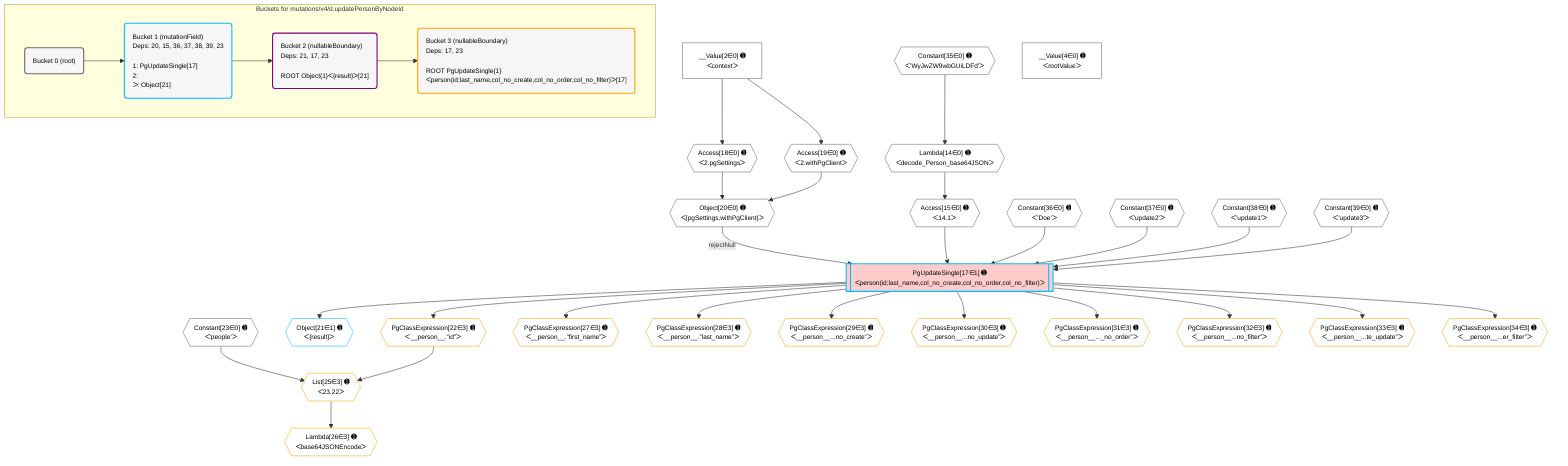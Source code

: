 %%{init: {'themeVariables': { 'fontSize': '12px'}}}%%
graph TD
    classDef path fill:#eee,stroke:#000,color:#000
    classDef plan fill:#fff,stroke-width:1px,color:#000
    classDef itemplan fill:#fff,stroke-width:2px,color:#000
    classDef unbatchedplan fill:#dff,stroke-width:1px,color:#000
    classDef sideeffectplan fill:#fcc,stroke-width:2px,color:#000
    classDef bucket fill:#f6f6f6,color:#000,stroke-width:2px,text-align:left


    %% plan dependencies
    Object20{{"Object[20∈0] ➊<br />ᐸ{pgSettings,withPgClient}ᐳ"}}:::plan
    Access18{{"Access[18∈0] ➊<br />ᐸ2.pgSettingsᐳ"}}:::plan
    Access19{{"Access[19∈0] ➊<br />ᐸ2.withPgClientᐳ"}}:::plan
    Access18 & Access19 --> Object20
    Lambda14{{"Lambda[14∈0] ➊<br />ᐸdecode_Person_base64JSONᐳ"}}:::plan
    Constant35{{"Constant[35∈0] ➊<br />ᐸ'WyJwZW9wbGUiLDFd'ᐳ"}}:::plan
    Constant35 --> Lambda14
    Access15{{"Access[15∈0] ➊<br />ᐸ14.1ᐳ"}}:::plan
    Lambda14 --> Access15
    __Value2["__Value[2∈0] ➊<br />ᐸcontextᐳ"]:::plan
    __Value2 --> Access18
    __Value2 --> Access19
    __Value4["__Value[4∈0] ➊<br />ᐸrootValueᐳ"]:::plan
    Constant23{{"Constant[23∈0] ➊<br />ᐸ'people'ᐳ"}}:::plan
    Constant36{{"Constant[36∈0] ➊<br />ᐸ'Doe'ᐳ"}}:::plan
    Constant37{{"Constant[37∈0] ➊<br />ᐸ'update2'ᐳ"}}:::plan
    Constant38{{"Constant[38∈0] ➊<br />ᐸ'update1'ᐳ"}}:::plan
    Constant39{{"Constant[39∈0] ➊<br />ᐸ'update3'ᐳ"}}:::plan
    PgUpdateSingle17[["PgUpdateSingle[17∈1] ➊<br />ᐸperson(id;last_name,col_no_create,col_no_order,col_no_filter)ᐳ"]]:::sideeffectplan
    Object20 -->|rejectNull| PgUpdateSingle17
    Access15 & Constant36 & Constant37 & Constant38 & Constant39 --> PgUpdateSingle17
    Object21{{"Object[21∈1] ➊<br />ᐸ{result}ᐳ"}}:::plan
    PgUpdateSingle17 --> Object21
    List25{{"List[25∈3] ➊<br />ᐸ23,22ᐳ"}}:::plan
    PgClassExpression22{{"PgClassExpression[22∈3] ➊<br />ᐸ__person__.”id”ᐳ"}}:::plan
    Constant23 & PgClassExpression22 --> List25
    PgUpdateSingle17 --> PgClassExpression22
    Lambda26{{"Lambda[26∈3] ➊<br />ᐸbase64JSONEncodeᐳ"}}:::plan
    List25 --> Lambda26
    PgClassExpression27{{"PgClassExpression[27∈3] ➊<br />ᐸ__person__.”first_name”ᐳ"}}:::plan
    PgUpdateSingle17 --> PgClassExpression27
    PgClassExpression28{{"PgClassExpression[28∈3] ➊<br />ᐸ__person__.”last_name”ᐳ"}}:::plan
    PgUpdateSingle17 --> PgClassExpression28
    PgClassExpression29{{"PgClassExpression[29∈3] ➊<br />ᐸ__person__...no_create”ᐳ"}}:::plan
    PgUpdateSingle17 --> PgClassExpression29
    PgClassExpression30{{"PgClassExpression[30∈3] ➊<br />ᐸ__person__...no_update”ᐳ"}}:::plan
    PgUpdateSingle17 --> PgClassExpression30
    PgClassExpression31{{"PgClassExpression[31∈3] ➊<br />ᐸ__person__..._no_order”ᐳ"}}:::plan
    PgUpdateSingle17 --> PgClassExpression31
    PgClassExpression32{{"PgClassExpression[32∈3] ➊<br />ᐸ__person__...no_filter”ᐳ"}}:::plan
    PgUpdateSingle17 --> PgClassExpression32
    PgClassExpression33{{"PgClassExpression[33∈3] ➊<br />ᐸ__person__...te_update”ᐳ"}}:::plan
    PgUpdateSingle17 --> PgClassExpression33
    PgClassExpression34{{"PgClassExpression[34∈3] ➊<br />ᐸ__person__...er_filter”ᐳ"}}:::plan
    PgUpdateSingle17 --> PgClassExpression34

    %% define steps

    subgraph "Buckets for mutations/v4/d.updatePersonByNodeId"
    Bucket0("Bucket 0 (root)"):::bucket
    classDef bucket0 stroke:#696969
    class Bucket0,__Value2,__Value4,Lambda14,Access15,Access18,Access19,Object20,Constant23,Constant35,Constant36,Constant37,Constant38,Constant39 bucket0
    Bucket1("Bucket 1 (mutationField)<br />Deps: 20, 15, 36, 37, 38, 39, 23<br /><br />1: PgUpdateSingle[17]<br />2: <br />ᐳ: Object[21]"):::bucket
    classDef bucket1 stroke:#00bfff
    class Bucket1,PgUpdateSingle17,Object21 bucket1
    Bucket2("Bucket 2 (nullableBoundary)<br />Deps: 21, 17, 23<br /><br />ROOT Object{1}ᐸ{result}ᐳ[21]"):::bucket
    classDef bucket2 stroke:#7f007f
    class Bucket2 bucket2
    Bucket3("Bucket 3 (nullableBoundary)<br />Deps: 17, 23<br /><br />ROOT PgUpdateSingle{1}ᐸperson(id;last_name,col_no_create,col_no_order,col_no_filter)ᐳ[17]"):::bucket
    classDef bucket3 stroke:#ffa500
    class Bucket3,PgClassExpression22,List25,Lambda26,PgClassExpression27,PgClassExpression28,PgClassExpression29,PgClassExpression30,PgClassExpression31,PgClassExpression32,PgClassExpression33,PgClassExpression34 bucket3
    Bucket0 --> Bucket1
    Bucket1 --> Bucket2
    Bucket2 --> Bucket3
    end